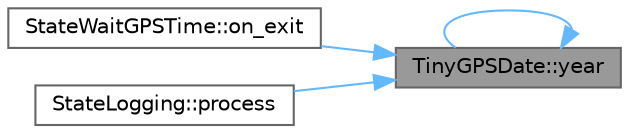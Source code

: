 digraph "TinyGPSDate::year"
{
 // LATEX_PDF_SIZE
  bgcolor="transparent";
  edge [fontname=Helvetica,fontsize=10,labelfontname=Helvetica,labelfontsize=10];
  node [fontname=Helvetica,fontsize=10,shape=box,height=0.2,width=0.4];
  rankdir="RL";
  Node1 [id="Node000001",label="TinyGPSDate::year",height=0.2,width=0.4,color="gray40", fillcolor="grey60", style="filled", fontcolor="black",tooltip=" "];
  Node1 -> Node2 [id="edge1_Node000001_Node000002",dir="back",color="steelblue1",style="solid",tooltip=" "];
  Node2 [id="Node000002",label="StateWaitGPSTime::on_exit",height=0.2,width=0.4,color="grey40", fillcolor="white", style="filled",URL="$class_state_wait_g_p_s_time.html#a5afbcebf690e8a8eadc30a7795d9a907",tooltip=" "];
  Node1 -> Node3 [id="edge2_Node000001_Node000003",dir="back",color="steelblue1",style="solid",tooltip=" "];
  Node3 [id="Node000003",label="StateLogging::process",height=0.2,width=0.4,color="grey40", fillcolor="white", style="filled",URL="$class_state_logging.html#a5faae5932def9ccdde10205947ee931f",tooltip=" "];
  Node1 -> Node1 [id="edge3_Node000001_Node000001",dir="back",color="steelblue1",style="solid",tooltip=" "];
}
